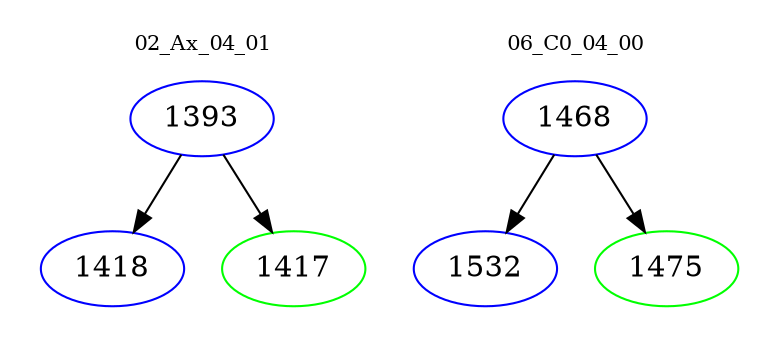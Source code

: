 digraph{
subgraph cluster_0 {
color = white
label = "02_Ax_04_01";
fontsize=10;
T0_1393 [label="1393", color="blue"]
T0_1393 -> T0_1418 [color="black"]
T0_1418 [label="1418", color="blue"]
T0_1393 -> T0_1417 [color="black"]
T0_1417 [label="1417", color="green"]
}
subgraph cluster_1 {
color = white
label = "06_C0_04_00";
fontsize=10;
T1_1468 [label="1468", color="blue"]
T1_1468 -> T1_1532 [color="black"]
T1_1532 [label="1532", color="blue"]
T1_1468 -> T1_1475 [color="black"]
T1_1475 [label="1475", color="green"]
}
}
